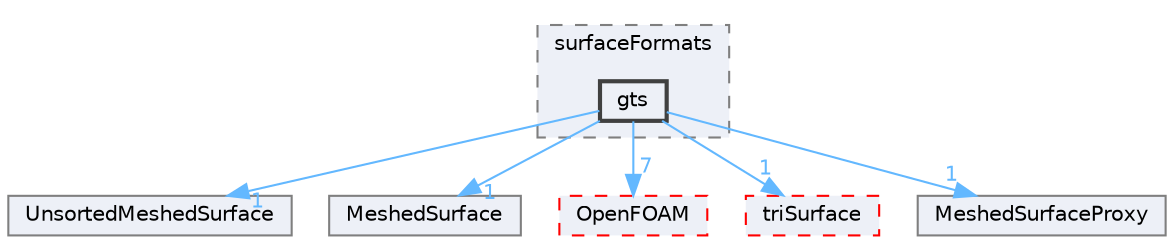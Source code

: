 digraph "src/surfMesh/surfaceFormats/gts"
{
 // LATEX_PDF_SIZE
  bgcolor="transparent";
  edge [fontname=Helvetica,fontsize=10,labelfontname=Helvetica,labelfontsize=10];
  node [fontname=Helvetica,fontsize=10,shape=box,height=0.2,width=0.4];
  compound=true
  subgraph clusterdir_3ad8f5f9808d8196d04eb1769c1a10a8 {
    graph [ bgcolor="#edf0f7", pencolor="grey50", label="surfaceFormats", fontname=Helvetica,fontsize=10 style="filled,dashed", URL="dir_3ad8f5f9808d8196d04eb1769c1a10a8.html",tooltip=""]
  dir_b440c43d3dac57fe4de98a27bda37c68 [label="gts", fillcolor="#edf0f7", color="grey25", style="filled,bold", URL="dir_b440c43d3dac57fe4de98a27bda37c68.html",tooltip=""];
  }
  dir_224334990af5761cc26bd2eed4da00bd [label="UnsortedMeshedSurface", fillcolor="#edf0f7", color="grey50", style="filled", URL="dir_224334990af5761cc26bd2eed4da00bd.html",tooltip=""];
  dir_c7b425ce1feba157c3a628060f167f64 [label="MeshedSurface", fillcolor="#edf0f7", color="grey50", style="filled", URL="dir_c7b425ce1feba157c3a628060f167f64.html",tooltip=""];
  dir_c5473ff19b20e6ec4dfe5c310b3778a8 [label="OpenFOAM", fillcolor="#edf0f7", color="red", style="filled,dashed", URL="dir_c5473ff19b20e6ec4dfe5c310b3778a8.html",tooltip=""];
  dir_b94b4c44c7e690bcc15ace8c383557d9 [label="triSurface", fillcolor="#edf0f7", color="red", style="filled,dashed", URL="dir_b94b4c44c7e690bcc15ace8c383557d9.html",tooltip=""];
  dir_b2d126e3ab79c2145c7a44de22e5f675 [label="MeshedSurfaceProxy", fillcolor="#edf0f7", color="grey50", style="filled", URL="dir_b2d126e3ab79c2145c7a44de22e5f675.html",tooltip=""];
  dir_b440c43d3dac57fe4de98a27bda37c68->dir_224334990af5761cc26bd2eed4da00bd [headlabel="1", labeldistance=1.5 headhref="dir_001687_004229.html" href="dir_001687_004229.html" color="steelblue1" fontcolor="steelblue1"];
  dir_b440c43d3dac57fe4de98a27bda37c68->dir_b2d126e3ab79c2145c7a44de22e5f675 [headlabel="1", labeldistance=1.5 headhref="dir_001687_002367.html" href="dir_001687_002367.html" color="steelblue1" fontcolor="steelblue1"];
  dir_b440c43d3dac57fe4de98a27bda37c68->dir_b94b4c44c7e690bcc15ace8c383557d9 [headlabel="1", labeldistance=1.5 headhref="dir_001687_004125.html" href="dir_001687_004125.html" color="steelblue1" fontcolor="steelblue1"];
  dir_b440c43d3dac57fe4de98a27bda37c68->dir_c5473ff19b20e6ec4dfe5c310b3778a8 [headlabel="7", labeldistance=1.5 headhref="dir_001687_002695.html" href="dir_001687_002695.html" color="steelblue1" fontcolor="steelblue1"];
  dir_b440c43d3dac57fe4de98a27bda37c68->dir_c7b425ce1feba157c3a628060f167f64 [headlabel="1", labeldistance=1.5 headhref="dir_001687_002365.html" href="dir_001687_002365.html" color="steelblue1" fontcolor="steelblue1"];
}
